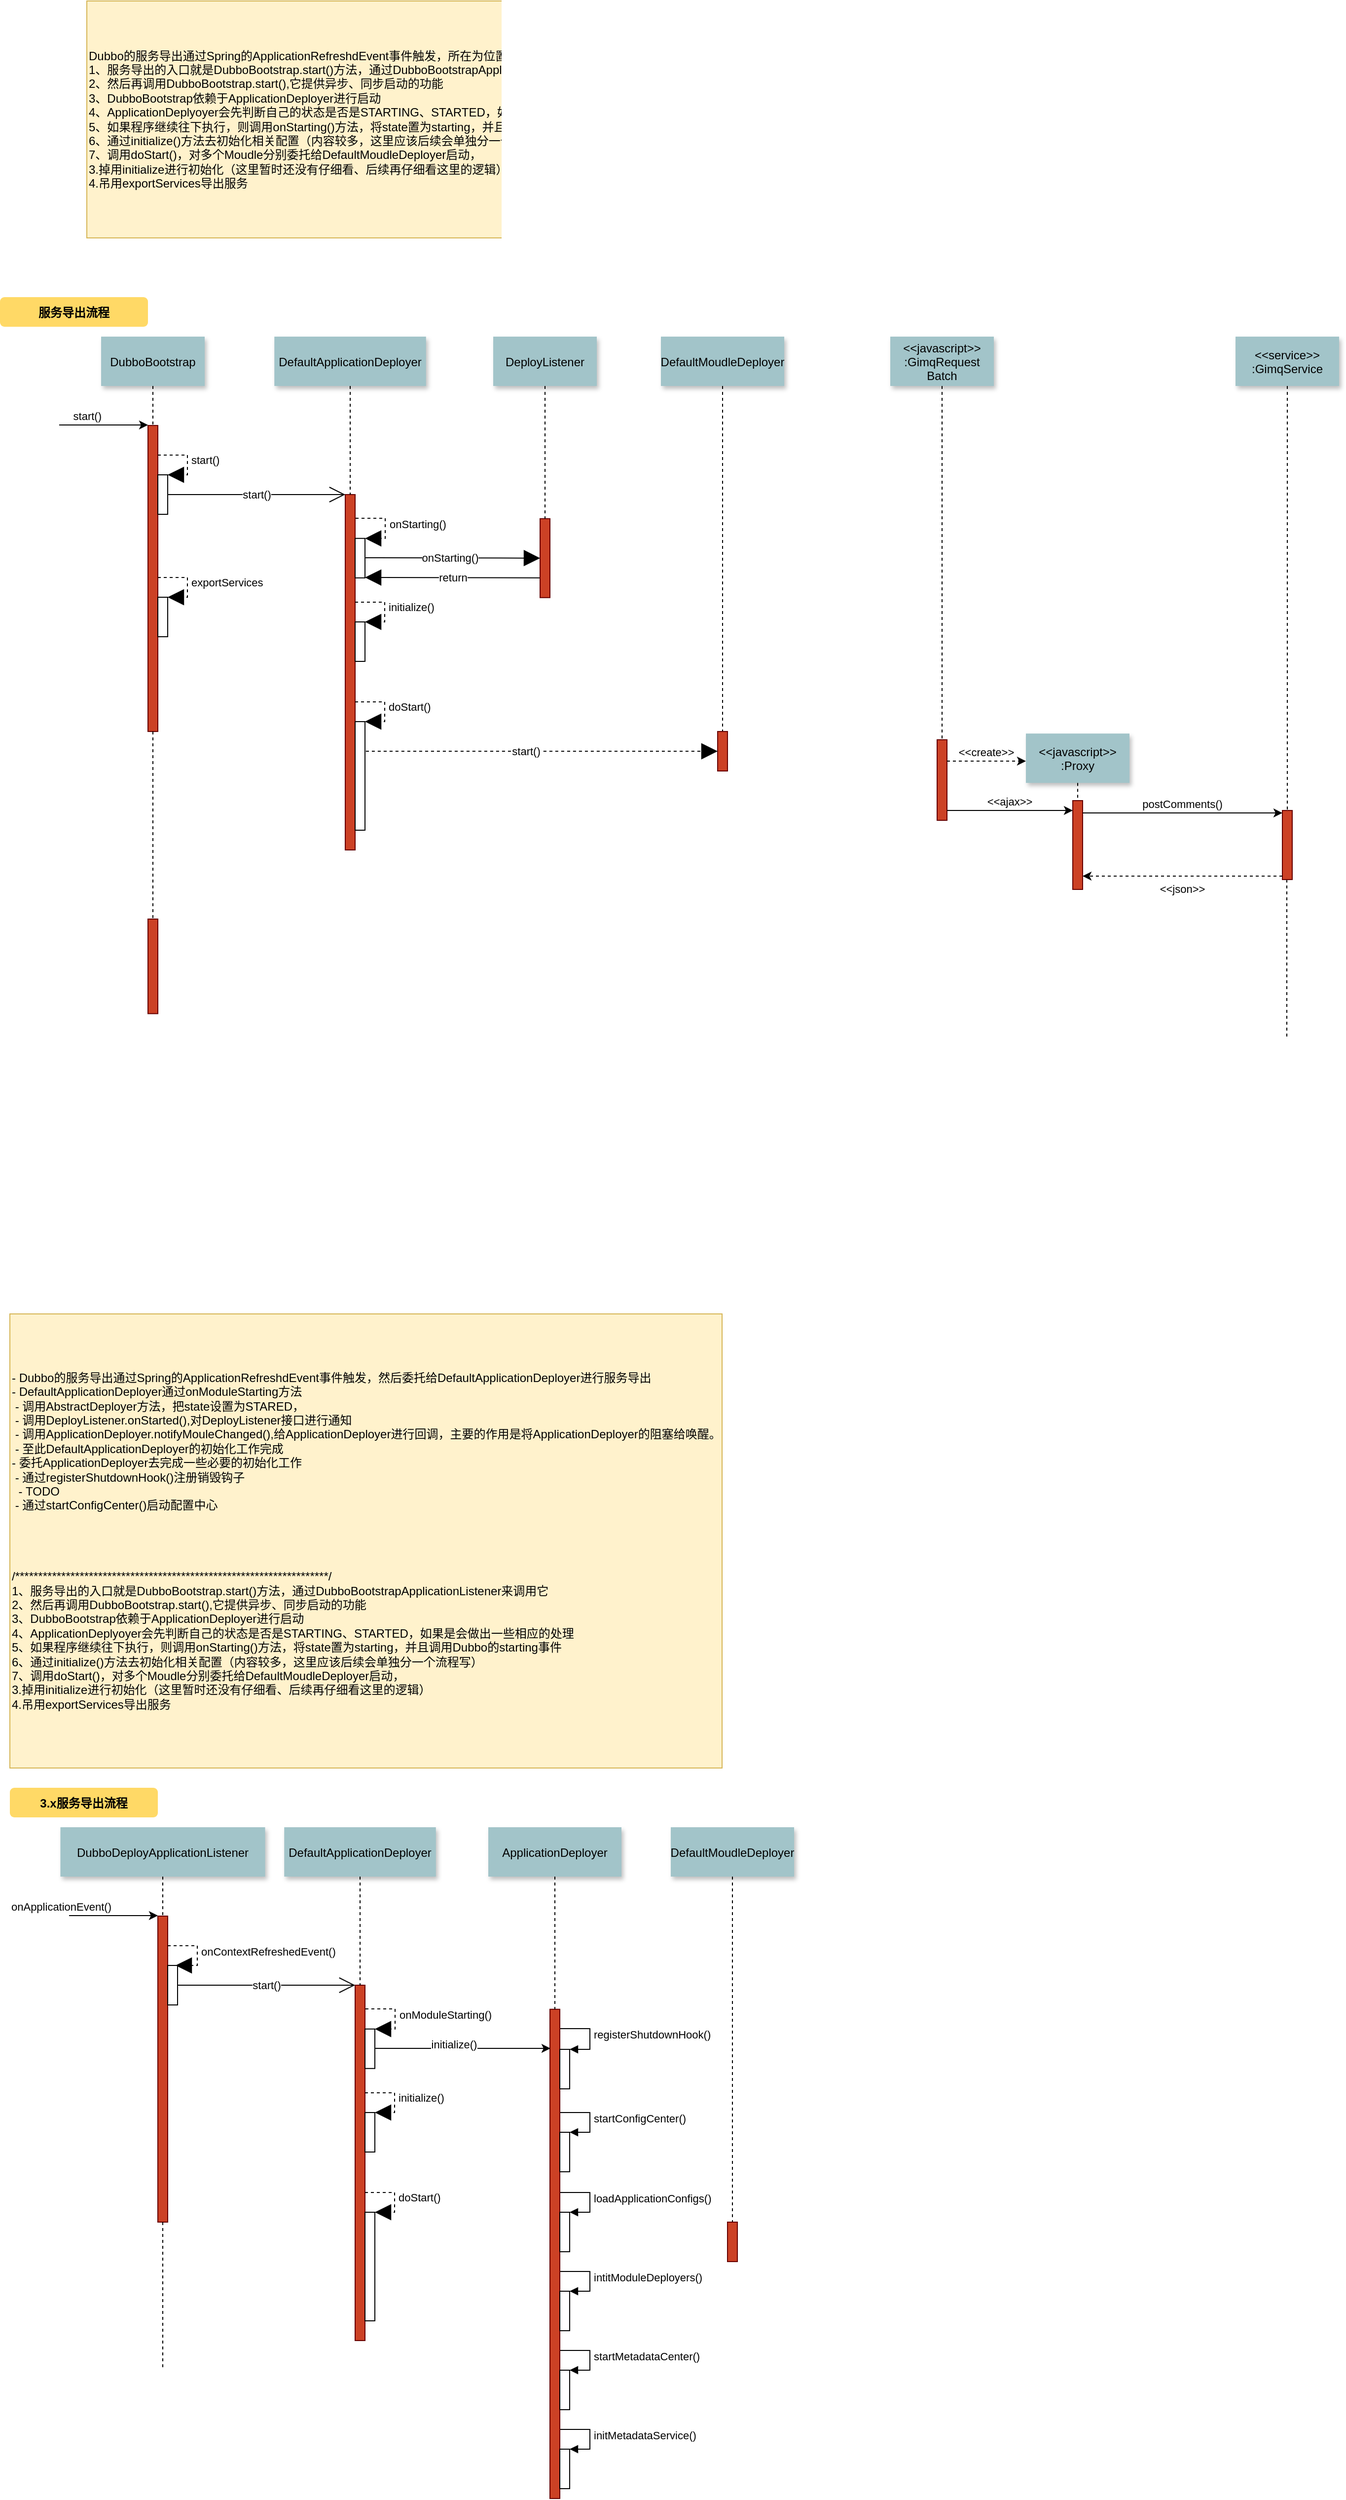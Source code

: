 <mxfile version="15.5.2" type="github">
  <diagram name="Page-1" id="9361dd3d-8414-5efd-6122-117bd74ce7a7">
    <mxGraphModel dx="1391" dy="1155" grid="1" gridSize="10" guides="1" tooltips="1" connect="1" arrows="1" fold="1" page="0" pageScale="1.5" pageWidth="826" pageHeight="1169" background="none" math="0" shadow="0">
      <root>
        <mxCell id="0" />
        <mxCell id="1" parent="0" />
        <mxCell id="81" value="" style="edgeStyle=elbowEdgeStyle;elbow=horizontal;endArrow=none;dashed=1" parent="1" edge="1">
          <mxGeometry x="1460" y="437.894" width="100" height="100" as="geometry">
            <mxPoint x="1354.5" y="610" as="sourcePoint" />
            <mxPoint x="1354.5" y="770" as="targetPoint" />
          </mxGeometry>
        </mxCell>
        <mxCell id="2" value="" style="fillColor=#CC4125;strokeColor=#660000" parent="1" vertex="1">
          <mxGeometry x="200" y="150" width="10" height="310" as="geometry" />
        </mxCell>
        <mxCell id="3" value="start()" style="edgeStyle=none;verticalLabelPosition=top;verticalAlign=bottom;labelPosition=left;align=right" parent="1" edge="1">
          <mxGeometry x="110" y="49.5" width="100" height="100" as="geometry">
            <mxPoint x="110" y="149.5" as="sourcePoint" />
            <mxPoint x="200" y="149.5" as="targetPoint" />
          </mxGeometry>
        </mxCell>
        <mxCell id="4" value="DubboBootstrap" style="shadow=1;fillColor=#A2C4C9;strokeColor=none" parent="1" vertex="1">
          <mxGeometry x="152.5" y="60" width="105" height="50" as="geometry" />
        </mxCell>
        <mxCell id="6" value="" style="fillColor=#CC4125;strokeColor=#660000" parent="1" vertex="1">
          <mxGeometry x="400" y="220" width="10" height="360" as="geometry" />
        </mxCell>
        <mxCell id="7" value="DefaultApplicationDeployer" style="shadow=1;fillColor=#A2C4C9;strokeColor=none" parent="1" vertex="1">
          <mxGeometry x="328.13" y="60" width="153.75" height="50" as="geometry" />
        </mxCell>
        <mxCell id="8" value="" style="edgeStyle=none;endArrow=none;dashed=1" parent="1" source="7" target="6" edge="1">
          <mxGeometry x="272.335" y="165" width="100" height="100" as="geometry">
            <mxPoint x="347.259" y="110" as="sourcePoint" />
            <mxPoint x="347.576" y="165" as="targetPoint" />
          </mxGeometry>
        </mxCell>
        <mxCell id="urJkHg7MX-Qc6OtWBqoH-96" value="return" style="edgeStyle=none;curved=1;rounded=0;orthogonalLoop=1;jettySize=auto;html=1;exitX=0;exitY=0.75;exitDx=0;exitDy=0;entryX=1;entryY=0.99;entryDx=0;entryDy=0;entryPerimeter=0;endArrow=block;startSize=14;endSize=14;sourcePerimeterSpacing=8;targetPerimeterSpacing=8;endFill=1;" parent="1" source="21" target="urJkHg7MX-Qc6OtWBqoH-90" edge="1">
          <mxGeometry relative="1" as="geometry" />
        </mxCell>
        <mxCell id="21" value="" style="fillColor=#CC4125;strokeColor=#660000" parent="1" vertex="1">
          <mxGeometry x="597.5" y="244.394" width="10" height="80" as="geometry" />
        </mxCell>
        <mxCell id="22" value="DeployListener" style="shadow=1;fillColor=#A2C4C9;strokeColor=none" parent="1" vertex="1">
          <mxGeometry x="550" y="60" width="105" height="50" as="geometry" />
        </mxCell>
        <mxCell id="23" value="" style="edgeStyle=none;endArrow=none;dashed=1" parent="1" source="22" target="21" edge="1">
          <mxGeometry x="566.988" y="175.0" width="100" height="100" as="geometry">
            <mxPoint x="627.153" y="110" as="sourcePoint" />
            <mxPoint x="627.153" y="260" as="targetPoint" />
          </mxGeometry>
        </mxCell>
        <mxCell id="24" value="DefaultMoudleDeployer" style="shadow=1;fillColor=#A2C4C9;strokeColor=none" parent="1" vertex="1">
          <mxGeometry x="720" y="60" width="125" height="50" as="geometry" />
        </mxCell>
        <mxCell id="25" value="" style="edgeStyle=none;endArrow=none;dashed=1" parent="1" source="24" target="26" edge="1">
          <mxGeometry x="727.335" y="165" width="100" height="100" as="geometry">
            <mxPoint x="802.259" y="110" as="sourcePoint" />
            <mxPoint x="802.576" y="165" as="targetPoint" />
          </mxGeometry>
        </mxCell>
        <mxCell id="26" value="" style="fillColor=#CC4125;strokeColor=#660000" parent="1" vertex="1">
          <mxGeometry x="777.5" y="460.004" width="10" height="40" as="geometry" />
        </mxCell>
        <mxCell id="30" value="&lt;&lt;javascript&gt;&gt;&#xa;:GimqRequest&#xa;Batch" style="shadow=1;fillColor=#A2C4C9;strokeColor=none" parent="1" vertex="1">
          <mxGeometry x="952.5" y="60" width="105" height="50" as="geometry" />
        </mxCell>
        <mxCell id="33" value="" style="edgeStyle=elbowEdgeStyle;elbow=horizontal;endArrow=none;dashed=1" parent="1" source="4" target="2" edge="1">
          <mxGeometry x="230.0" y="310" width="100" height="100" as="geometry">
            <mxPoint x="230.0" y="410" as="sourcePoint" />
            <mxPoint x="330" y="310" as="targetPoint" />
          </mxGeometry>
        </mxCell>
        <mxCell id="44" value="" style="edgeStyle=none;dashed=1;endArrow=none;entryX=0.5;entryY=0;entryDx=0;entryDy=0;" parent="1" source="2" target="Vn47oO25GAq3vMgFAKfI-95" edge="1">
          <mxGeometry x="50" y="300" width="100" height="100" as="geometry">
            <mxPoint x="50" y="400" as="sourcePoint" />
            <mxPoint x="205" y="360" as="targetPoint" />
          </mxGeometry>
        </mxCell>
        <mxCell id="49" value="" style="fillColor=#CC4125;strokeColor=#660000" parent="1" vertex="1">
          <mxGeometry x="1000" y="468.333" width="10" height="81.667" as="geometry" />
        </mxCell>
        <mxCell id="50" value="" style="edgeStyle=none;endArrow=none;dashed=1" parent="1" source="30" target="49" edge="1">
          <mxGeometry x="956.571" y="205" width="100" height="100" as="geometry">
            <mxPoint x="1031.736" y="150" as="sourcePoint" />
            <mxPoint x="1031.736" y="329.394" as="targetPoint" />
          </mxGeometry>
        </mxCell>
        <mxCell id="55" value="&lt;&lt;javascript&gt;&gt;&#xa;:Proxy" style="shadow=1;fillColor=#A2C4C9;strokeColor=none" parent="1" vertex="1">
          <mxGeometry x="1090" y="462.083" width="105" height="50" as="geometry" />
        </mxCell>
        <mxCell id="56" value="" style="edgeStyle=none;endArrow=none;dashed=1" parent="1" source="55" target="57" edge="1">
          <mxGeometry x="1204.071" y="380.087" width="100" height="100" as="geometry">
            <mxPoint x="1279.236" y="325.087" as="sourcePoint" />
            <mxPoint x="1350" y="445.087" as="targetPoint" />
          </mxGeometry>
        </mxCell>
        <mxCell id="57" value="" style="fillColor=#CC4125;strokeColor=#660000" parent="1" vertex="1">
          <mxGeometry x="1137.5" y="530" width="10" height="90" as="geometry" />
        </mxCell>
        <mxCell id="58" value="" style="fillColor=#CC4125;strokeColor=#660000" parent="1" vertex="1">
          <mxGeometry x="1350" y="540" width="10" height="70" as="geometry" />
        </mxCell>
        <mxCell id="60" value="&lt;&lt;create&gt;&gt;" style="edgeStyle=elbowEdgeStyle;elbow=vertical;verticalLabelPosition=top;verticalAlign=bottom;dashed=1" parent="1" source="49" target="55" edge="1">
          <mxGeometry x="901.25" y="322.5" width="100" height="100" as="geometry">
            <mxPoint x="1031.25" y="351.894" as="sourcePoint" />
            <mxPoint x="1148.75" y="351.894" as="targetPoint" />
            <Array as="points" />
          </mxGeometry>
        </mxCell>
        <mxCell id="61" value="&lt;&lt;ajax&gt;&gt;" style="edgeStyle=elbowEdgeStyle;elbow=vertical;verticalLabelPosition=top;verticalAlign=bottom" parent="1" source="49" target="57" edge="1">
          <mxGeometry x="1065" y="359.5" width="100" height="100" as="geometry">
            <mxPoint x="1044.784" y="359.5" as="sourcePoint" />
            <mxPoint x="1195" y="359.5" as="targetPoint" />
            <Array as="points" />
          </mxGeometry>
        </mxCell>
        <mxCell id="62" value="postComments()" style="edgeStyle=elbowEdgeStyle;elbow=vertical;verticalLabelPosition=top;verticalAlign=bottom" parent="1" edge="1">
          <mxGeometry x="1225" y="309.5" width="100" height="100" as="geometry">
            <mxPoint x="1147.5" y="542.5" as="sourcePoint" />
            <mxPoint x="1350" y="542.5" as="targetPoint" />
            <Array as="points" />
          </mxGeometry>
        </mxCell>
        <mxCell id="63" value="&lt;&lt;json&gt;&gt;" style="edgeStyle=elbowEdgeStyle;elbow=vertical;dashed=1;verticalLabelPosition=bottom;verticalAlign=top" parent="1" edge="1">
          <mxGeometry x="1075" y="396" width="100" height="100" as="geometry">
            <mxPoint x="1350" y="606.5" as="sourcePoint" />
            <mxPoint x="1147.5" y="606.5" as="targetPoint" />
            <Array as="points" />
          </mxGeometry>
        </mxCell>
        <mxCell id="64" value="&lt;&lt;service&gt;&gt;&#xa;:GimqService" style="shadow=1;fillColor=#A2C4C9;strokeColor=none" parent="1" vertex="1">
          <mxGeometry x="1302.5" y="60" width="105" height="50" as="geometry" />
        </mxCell>
        <mxCell id="65" value="" style="edgeStyle=none;endArrow=none;dashed=1" parent="1" source="64" target="58" edge="1">
          <mxGeometry x="1174.071" y="210" width="100" height="100" as="geometry">
            <mxPoint x="1222.5" y="115" as="sourcePoint" />
            <mxPoint x="1222.5" y="445" as="targetPoint" />
          </mxGeometry>
        </mxCell>
        <mxCell id="71" value="服务导出流程" style="rounded=1;fontStyle=1;fillColor=#FFD966;strokeColor=none" parent="1" vertex="1">
          <mxGeometry x="50" y="20" width="150" height="30" as="geometry" />
        </mxCell>
        <mxCell id="urJkHg7MX-Qc6OtWBqoH-87" value="start()" style="edgeStyle=none;curved=1;rounded=0;orthogonalLoop=1;jettySize=auto;html=1;endArrow=open;startSize=14;endSize=14;sourcePerimeterSpacing=8;targetPerimeterSpacing=8;entryX=0;entryY=0;entryDx=0;entryDy=0;" parent="1" target="6" edge="1">
          <mxGeometry relative="1" as="geometry">
            <mxPoint x="220" y="220" as="sourcePoint" />
            <mxPoint x="450" y="220" as="targetPoint" />
          </mxGeometry>
        </mxCell>
        <mxCell id="Vn47oO25GAq3vMgFAKfI-89" value="" style="html=1;points=[];perimeter=orthogonalPerimeter;hachureGap=4;pointerEvents=0;" parent="1" vertex="1">
          <mxGeometry x="210" y="200" width="10" height="40" as="geometry" />
        </mxCell>
        <mxCell id="Vn47oO25GAq3vMgFAKfI-90" value="start()" style="edgeStyle=orthogonalEdgeStyle;html=1;align=left;spacingLeft=2;endArrow=block;rounded=0;entryX=1;entryY=0;startSize=14;endSize=14;sourcePerimeterSpacing=8;targetPerimeterSpacing=8;dashed=1;" parent="1" target="Vn47oO25GAq3vMgFAKfI-89" edge="1">
          <mxGeometry relative="1" as="geometry">
            <mxPoint x="210" y="180" as="sourcePoint" />
            <Array as="points">
              <mxPoint x="240" y="180" />
            </Array>
          </mxGeometry>
        </mxCell>
        <mxCell id="Vn47oO25GAq3vMgFAKfI-91" value="Dubbo的服务导出通过Spring的ApplicationRefreshdEvent事件触发，所在为位置DubboDeployApplicationListener&lt;br&gt;1、服务导出的入口就是DubboBootstrap.start()方法，通过DubboBootstrapApplicationListener来调用它&lt;br&gt;2、然后再调用DubboBootstrap.start(),它提供异步、同步启动的功能&lt;br&gt;3、DubboBootstrap依赖于ApplicationDeployer进行启动&lt;br&gt;4、ApplicationDeplyoyer会先判断自己的状态是否是STARTING、STARTED，如果是会做出一些相应的处理&lt;br&gt;5、如果程序继续往下执行，则调用onStarting()方法，将state置为starting，并且调用Dubbo的starting事件&lt;br&gt;6、通过initialize()方法去初始化相关配置（内容较多，这里应该后续会单独分一个流程写）&lt;br&gt;7、调用doStart()，对多个Moudle分别委托给DefaultMoudleDeployer启动，&lt;br&gt;3.掉用initialize进行初始化（这里暂时还没有仔细看、后续再仔细看这里的逻辑）&lt;br&gt;4.吊用exportServices导出服务" style="rounded=0;whiteSpace=wrap;html=1;hachureGap=4;pointerEvents=0;fillColor=#fff2cc;strokeColor=#d6b656;align=left;" parent="1" vertex="1">
          <mxGeometry x="138" y="-280" width="692" height="240" as="geometry" />
        </mxCell>
        <mxCell id="Vn47oO25GAq3vMgFAKfI-95" value="" style="fillColor=#CC4125;strokeColor=#660000" parent="1" vertex="1">
          <mxGeometry x="200" y="649.997" width="10" height="95.833" as="geometry" />
        </mxCell>
        <mxCell id="Vn47oO25GAq3vMgFAKfI-97" value="" style="html=1;points=[];perimeter=orthogonalPerimeter;hachureGap=4;pointerEvents=0;" parent="1" vertex="1">
          <mxGeometry x="210" y="324" width="10" height="40" as="geometry" />
        </mxCell>
        <mxCell id="Vn47oO25GAq3vMgFAKfI-98" value="exportServices" style="edgeStyle=orthogonalEdgeStyle;html=1;align=left;spacingLeft=2;endArrow=block;rounded=0;entryX=1;entryY=0;startSize=14;endSize=14;sourcePerimeterSpacing=8;targetPerimeterSpacing=8;dashed=1;" parent="1" target="Vn47oO25GAq3vMgFAKfI-97" edge="1">
          <mxGeometry relative="1" as="geometry">
            <mxPoint x="210" y="304" as="sourcePoint" />
            <Array as="points">
              <mxPoint x="240" y="304" />
            </Array>
          </mxGeometry>
        </mxCell>
        <mxCell id="urJkHg7MX-Qc6OtWBqoH-92" value="onStarting()" style="edgeStyle=none;curved=1;rounded=0;orthogonalLoop=1;jettySize=auto;html=1;entryX=0;entryY=0.5;entryDx=0;entryDy=0;endArrow=block;startSize=14;endSize=14;sourcePerimeterSpacing=8;targetPerimeterSpacing=8;endFill=1;" parent="1" target="21" edge="1">
          <mxGeometry relative="1" as="geometry">
            <mxPoint x="415.5" y="284" as="sourcePoint" />
          </mxGeometry>
        </mxCell>
        <mxCell id="urJkHg7MX-Qc6OtWBqoH-90" value="" style="html=1;points=[];perimeter=orthogonalPerimeter;hachureGap=4;pointerEvents=0;" parent="1" vertex="1">
          <mxGeometry x="410" y="264.39" width="10" height="40" as="geometry" />
        </mxCell>
        <mxCell id="urJkHg7MX-Qc6OtWBqoH-91" value="onStarting()" style="edgeStyle=orthogonalEdgeStyle;html=1;align=left;spacingLeft=2;endArrow=block;rounded=0;entryX=1;entryY=0;startSize=14;endSize=14;sourcePerimeterSpacing=8;targetPerimeterSpacing=8;dashed=1;" parent="1" target="urJkHg7MX-Qc6OtWBqoH-90" edge="1">
          <mxGeometry relative="1" as="geometry">
            <mxPoint x="410.5" y="244" as="sourcePoint" />
            <Array as="points">
              <mxPoint x="440.5" y="244" />
            </Array>
          </mxGeometry>
        </mxCell>
        <mxCell id="urJkHg7MX-Qc6OtWBqoH-94" value="" style="html=1;points=[];perimeter=orthogonalPerimeter;hachureGap=4;pointerEvents=0;" parent="1" vertex="1">
          <mxGeometry x="410" y="349" width="10" height="40" as="geometry" />
        </mxCell>
        <mxCell id="urJkHg7MX-Qc6OtWBqoH-95" value="initialize()" style="edgeStyle=orthogonalEdgeStyle;html=1;align=left;spacingLeft=2;endArrow=block;rounded=0;entryX=1;entryY=0;startSize=14;endSize=14;sourcePerimeterSpacing=8;targetPerimeterSpacing=8;dashed=1;" parent="1" target="urJkHg7MX-Qc6OtWBqoH-94" edge="1">
          <mxGeometry relative="1" as="geometry">
            <mxPoint x="410" y="329" as="sourcePoint" />
            <Array as="points">
              <mxPoint x="440" y="329" />
            </Array>
          </mxGeometry>
        </mxCell>
        <mxCell id="urJkHg7MX-Qc6OtWBqoH-102" style="edgeStyle=none;curved=1;rounded=0;orthogonalLoop=1;jettySize=auto;html=1;entryX=0;entryY=0.5;entryDx=0;entryDy=0;dashed=1;endArrow=block;endFill=1;startSize=14;endSize=14;sourcePerimeterSpacing=8;targetPerimeterSpacing=8;" parent="1" target="26" edge="1">
          <mxGeometry relative="1" as="geometry">
            <mxPoint x="415" y="480" as="sourcePoint" />
          </mxGeometry>
        </mxCell>
        <mxCell id="urJkHg7MX-Qc6OtWBqoH-103" value="start()" style="edgeLabel;html=1;align=center;verticalAlign=middle;resizable=0;points=[];" parent="urJkHg7MX-Qc6OtWBqoH-102" vertex="1" connectable="0">
          <mxGeometry x="-0.077" relative="1" as="geometry">
            <mxPoint as="offset" />
          </mxGeometry>
        </mxCell>
        <mxCell id="urJkHg7MX-Qc6OtWBqoH-97" value="" style="html=1;points=[];perimeter=orthogonalPerimeter;hachureGap=4;pointerEvents=0;" parent="1" vertex="1">
          <mxGeometry x="410" y="450" width="10" height="110" as="geometry" />
        </mxCell>
        <mxCell id="urJkHg7MX-Qc6OtWBqoH-98" value="doStart()" style="edgeStyle=orthogonalEdgeStyle;html=1;align=left;spacingLeft=2;endArrow=block;rounded=0;entryX=1;entryY=0;startSize=14;endSize=14;sourcePerimeterSpacing=8;targetPerimeterSpacing=8;dashed=1;" parent="1" target="urJkHg7MX-Qc6OtWBqoH-97" edge="1">
          <mxGeometry relative="1" as="geometry">
            <mxPoint x="410" y="430" as="sourcePoint" />
            <Array as="points">
              <mxPoint x="440" y="430" />
            </Array>
          </mxGeometry>
        </mxCell>
        <mxCell id="U0aHD7lnr00fWiGSPSKv-82" value="" style="fillColor=#CC4125;strokeColor=#660000" vertex="1" parent="1">
          <mxGeometry x="210" y="1660" width="10" height="310" as="geometry" />
        </mxCell>
        <mxCell id="U0aHD7lnr00fWiGSPSKv-83" value="onApplicationEvent()" style="edgeStyle=none;verticalLabelPosition=top;verticalAlign=bottom;labelPosition=left;align=right" edge="1" parent="1">
          <mxGeometry x="120" y="1559.5" width="100" height="100" as="geometry">
            <mxPoint x="120" y="1659.5" as="sourcePoint" />
            <mxPoint x="210" y="1659.5" as="targetPoint" />
          </mxGeometry>
        </mxCell>
        <mxCell id="U0aHD7lnr00fWiGSPSKv-84" value="DubboDeployApplicationListener" style="shadow=1;fillColor=#A2C4C9;strokeColor=none" vertex="1" parent="1">
          <mxGeometry x="111.25" y="1570" width="207.5" height="50" as="geometry" />
        </mxCell>
        <mxCell id="U0aHD7lnr00fWiGSPSKv-85" value="" style="fillColor=#CC4125;strokeColor=#660000" vertex="1" parent="1">
          <mxGeometry x="410" y="1730" width="10" height="360" as="geometry" />
        </mxCell>
        <mxCell id="U0aHD7lnr00fWiGSPSKv-86" value="DefaultApplicationDeployer" style="shadow=1;fillColor=#A2C4C9;strokeColor=none" vertex="1" parent="1">
          <mxGeometry x="338.13" y="1570" width="153.75" height="50" as="geometry" />
        </mxCell>
        <mxCell id="U0aHD7lnr00fWiGSPSKv-87" value="" style="edgeStyle=none;endArrow=none;dashed=1" edge="1" parent="1" source="U0aHD7lnr00fWiGSPSKv-86" target="U0aHD7lnr00fWiGSPSKv-85">
          <mxGeometry x="282.335" y="1675" width="100" height="100" as="geometry">
            <mxPoint x="357.259" y="1620" as="sourcePoint" />
            <mxPoint x="357.576" y="1675" as="targetPoint" />
          </mxGeometry>
        </mxCell>
        <mxCell id="U0aHD7lnr00fWiGSPSKv-89" value="" style="fillColor=#CC4125;strokeColor=#660000" vertex="1" parent="1">
          <mxGeometry x="607.5" y="1754.39" width="10" height="495.61" as="geometry" />
        </mxCell>
        <mxCell id="U0aHD7lnr00fWiGSPSKv-90" value="ApplicationDeployer" style="shadow=1;fillColor=#A2C4C9;strokeColor=none" vertex="1" parent="1">
          <mxGeometry x="545" y="1570" width="135" height="50" as="geometry" />
        </mxCell>
        <mxCell id="U0aHD7lnr00fWiGSPSKv-91" value="" style="edgeStyle=none;endArrow=none;dashed=1" edge="1" parent="1" source="U0aHD7lnr00fWiGSPSKv-90" target="U0aHD7lnr00fWiGSPSKv-89">
          <mxGeometry x="576.988" y="1685" width="100" height="100" as="geometry">
            <mxPoint x="637.153" y="1620" as="sourcePoint" />
            <mxPoint x="637.153" y="1770" as="targetPoint" />
          </mxGeometry>
        </mxCell>
        <mxCell id="U0aHD7lnr00fWiGSPSKv-92" value="DefaultMoudleDeployer" style="shadow=1;fillColor=#A2C4C9;strokeColor=none" vertex="1" parent="1">
          <mxGeometry x="730" y="1570" width="125" height="50" as="geometry" />
        </mxCell>
        <mxCell id="U0aHD7lnr00fWiGSPSKv-93" value="" style="edgeStyle=none;endArrow=none;dashed=1" edge="1" parent="1" source="U0aHD7lnr00fWiGSPSKv-92" target="U0aHD7lnr00fWiGSPSKv-94">
          <mxGeometry x="737.335" y="1675" width="100" height="100" as="geometry">
            <mxPoint x="812.259" y="1620" as="sourcePoint" />
            <mxPoint x="812.576" y="1675" as="targetPoint" />
          </mxGeometry>
        </mxCell>
        <mxCell id="U0aHD7lnr00fWiGSPSKv-94" value="" style="fillColor=#CC4125;strokeColor=#660000" vertex="1" parent="1">
          <mxGeometry x="787.5" y="1970.004" width="10" height="40" as="geometry" />
        </mxCell>
        <mxCell id="U0aHD7lnr00fWiGSPSKv-95" value="" style="edgeStyle=elbowEdgeStyle;elbow=horizontal;endArrow=none;dashed=1" edge="1" parent="1" source="U0aHD7lnr00fWiGSPSKv-84" target="U0aHD7lnr00fWiGSPSKv-82">
          <mxGeometry x="240.0" y="1820" width="100" height="100" as="geometry">
            <mxPoint x="240.0" y="1920" as="sourcePoint" />
            <mxPoint x="340" y="1820" as="targetPoint" />
          </mxGeometry>
        </mxCell>
        <mxCell id="U0aHD7lnr00fWiGSPSKv-96" value="" style="edgeStyle=none;dashed=1;endArrow=none;entryX=0.5;entryY=0;entryDx=0;entryDy=0;" edge="1" parent="1" source="U0aHD7lnr00fWiGSPSKv-82">
          <mxGeometry x="60" y="1810" width="100" height="100" as="geometry">
            <mxPoint x="60" y="1910" as="sourcePoint" />
            <mxPoint x="215" y="2119.997" as="targetPoint" />
          </mxGeometry>
        </mxCell>
        <mxCell id="U0aHD7lnr00fWiGSPSKv-97" value="3.x服务导出流程" style="rounded=1;fontStyle=1;fillColor=#FFD966;strokeColor=none" vertex="1" parent="1">
          <mxGeometry x="60" y="1530" width="150" height="30" as="geometry" />
        </mxCell>
        <mxCell id="U0aHD7lnr00fWiGSPSKv-98" value="start()" style="edgeStyle=none;curved=1;rounded=0;orthogonalLoop=1;jettySize=auto;html=1;endArrow=open;startSize=14;endSize=14;sourcePerimeterSpacing=8;targetPerimeterSpacing=8;entryX=0;entryY=0;entryDx=0;entryDy=0;" edge="1" parent="1" target="U0aHD7lnr00fWiGSPSKv-85">
          <mxGeometry relative="1" as="geometry">
            <mxPoint x="230" y="1730" as="sourcePoint" />
            <mxPoint x="460" y="1730" as="targetPoint" />
          </mxGeometry>
        </mxCell>
        <mxCell id="U0aHD7lnr00fWiGSPSKv-99" value="" style="html=1;points=[];perimeter=orthogonalPerimeter;hachureGap=4;pointerEvents=0;" vertex="1" parent="1">
          <mxGeometry x="220" y="1710" width="10" height="40" as="geometry" />
        </mxCell>
        <mxCell id="U0aHD7lnr00fWiGSPSKv-100" value="onContextRefreshedEvent()" style="edgeStyle=orthogonalEdgeStyle;html=1;align=left;spacingLeft=2;endArrow=block;rounded=0;startSize=14;endSize=14;sourcePerimeterSpacing=8;targetPerimeterSpacing=8;dashed=1;" edge="1" parent="1" target="U0aHD7lnr00fWiGSPSKv-82">
          <mxGeometry relative="1" as="geometry">
            <mxPoint x="220" y="1690" as="sourcePoint" />
            <Array as="points">
              <mxPoint x="250" y="1690" />
              <mxPoint x="250" y="1710" />
            </Array>
          </mxGeometry>
        </mxCell>
        <mxCell id="U0aHD7lnr00fWiGSPSKv-115" style="edgeStyle=orthogonalEdgeStyle;rounded=0;orthogonalLoop=1;jettySize=auto;html=1;" edge="1" parent="1" source="U0aHD7lnr00fWiGSPSKv-105">
          <mxGeometry relative="1" as="geometry">
            <mxPoint x="608" y="1794" as="targetPoint" />
            <Array as="points">
              <mxPoint x="608" y="1794" />
            </Array>
          </mxGeometry>
        </mxCell>
        <mxCell id="U0aHD7lnr00fWiGSPSKv-116" value="initialize()" style="edgeLabel;html=1;align=center;verticalAlign=middle;resizable=0;points=[];" vertex="1" connectable="0" parent="U0aHD7lnr00fWiGSPSKv-115">
          <mxGeometry x="-0.144" y="4" relative="1" as="geometry">
            <mxPoint x="4" as="offset" />
          </mxGeometry>
        </mxCell>
        <mxCell id="U0aHD7lnr00fWiGSPSKv-105" value="" style="html=1;points=[];perimeter=orthogonalPerimeter;hachureGap=4;pointerEvents=0;" vertex="1" parent="1">
          <mxGeometry x="420" y="1774.39" width="10" height="40" as="geometry" />
        </mxCell>
        <mxCell id="U0aHD7lnr00fWiGSPSKv-106" value="onModuleStarting()" style="edgeStyle=orthogonalEdgeStyle;html=1;align=left;spacingLeft=2;endArrow=block;rounded=0;entryX=1;entryY=0;startSize=14;endSize=14;sourcePerimeterSpacing=8;targetPerimeterSpacing=8;dashed=1;" edge="1" parent="1" target="U0aHD7lnr00fWiGSPSKv-105">
          <mxGeometry relative="1" as="geometry">
            <mxPoint x="420.5" y="1754" as="sourcePoint" />
            <Array as="points">
              <mxPoint x="450.5" y="1754" />
            </Array>
          </mxGeometry>
        </mxCell>
        <mxCell id="U0aHD7lnr00fWiGSPSKv-107" value="" style="html=1;points=[];perimeter=orthogonalPerimeter;hachureGap=4;pointerEvents=0;" vertex="1" parent="1">
          <mxGeometry x="420" y="1859" width="10" height="40" as="geometry" />
        </mxCell>
        <mxCell id="U0aHD7lnr00fWiGSPSKv-108" value="initialize()" style="edgeStyle=orthogonalEdgeStyle;html=1;align=left;spacingLeft=2;endArrow=block;rounded=0;entryX=1;entryY=0;startSize=14;endSize=14;sourcePerimeterSpacing=8;targetPerimeterSpacing=8;dashed=1;" edge="1" parent="1" target="U0aHD7lnr00fWiGSPSKv-107">
          <mxGeometry relative="1" as="geometry">
            <mxPoint x="420" y="1839" as="sourcePoint" />
            <Array as="points">
              <mxPoint x="450" y="1839" />
            </Array>
          </mxGeometry>
        </mxCell>
        <mxCell id="U0aHD7lnr00fWiGSPSKv-111" value="" style="html=1;points=[];perimeter=orthogonalPerimeter;hachureGap=4;pointerEvents=0;" vertex="1" parent="1">
          <mxGeometry x="420" y="1960" width="10" height="110" as="geometry" />
        </mxCell>
        <mxCell id="U0aHD7lnr00fWiGSPSKv-112" value="doStart()" style="edgeStyle=orthogonalEdgeStyle;html=1;align=left;spacingLeft=2;endArrow=block;rounded=0;entryX=1;entryY=0;startSize=14;endSize=14;sourcePerimeterSpacing=8;targetPerimeterSpacing=8;dashed=1;" edge="1" parent="1" target="U0aHD7lnr00fWiGSPSKv-111">
          <mxGeometry relative="1" as="geometry">
            <mxPoint x="420" y="1940" as="sourcePoint" />
            <Array as="points">
              <mxPoint x="450" y="1940" />
            </Array>
          </mxGeometry>
        </mxCell>
        <mxCell id="U0aHD7lnr00fWiGSPSKv-114" value="- Dubbo的服务导出通过Spring的ApplicationRefreshdEvent事件触发，然后委托给DefaultApplicationDeployer进行服务导出&lt;br&gt;- DefaultApplicationDeployer通过onModuleStarting方法&lt;br&gt;&lt;span style=&quot;white-space: pre&quot;&gt;	&lt;/span&gt;- 调用AbstractDeployer方法，把state设置为STARED，&lt;br&gt;&lt;span style=&quot;white-space: pre&quot;&gt;	&lt;/span&gt;- 调用DeployListener.onStarted(),对DeployListener接口进行通知&lt;br&gt;&lt;span style=&quot;white-space: pre&quot;&gt;	&lt;/span&gt;- 调用ApplicationDeployer.notifyMouleChanged(),给ApplicationDeployer进行回调，主要的作用是将ApplicationDeployer的阻塞给唤醒。&lt;br&gt;&lt;span style=&quot;white-space: pre&quot;&gt;	&lt;/span&gt;- 至此DefaultApplicationDeployer的初始化工作完成&lt;br&gt;- 委托ApplicationDeployer去完成一些必要的初始化工作&lt;br&gt;&lt;span style=&quot;white-space: pre&quot;&gt;&lt;span style=&quot;white-space: pre&quot;&gt;	&lt;/span&gt;- 通过registerShutdownHook()注册销毁钩子&lt;br&gt;&lt;span style=&quot;white-space: pre&quot;&gt;	&lt;/span&gt;&lt;span style=&quot;white-space: pre&quot;&gt;	&lt;/span&gt;- TODO&lt;br&gt;&lt;span style=&quot;white-space: pre&quot;&gt;	&lt;/span&gt;- 通过startConfigCenter()启动配置中心 &lt;br/&gt;&lt;br/&gt;&lt;br/&gt;&lt;br/&gt;&lt;br/&gt;/********************************************************************/	&lt;/span&gt;&lt;br&gt;1、服务导出的入口就是DubboBootstrap.start()方法，通过DubboBootstrapApplicationListener来调用它&lt;br&gt;2、然后再调用DubboBootstrap.start(),它提供异步、同步启动的功能&lt;br&gt;3、DubboBootstrap依赖于ApplicationDeployer进行启动&lt;br&gt;4、ApplicationDeplyoyer会先判断自己的状态是否是STARTING、STARTED，如果是会做出一些相应的处理&lt;br&gt;5、如果程序继续往下执行，则调用onStarting()方法，将state置为starting，并且调用Dubbo的starting事件&lt;br&gt;6、通过initialize()方法去初始化相关配置（内容较多，这里应该后续会单独分一个流程写）&lt;br&gt;7、调用doStart()，对多个Moudle分别委托给DefaultMoudleDeployer启动，&lt;br&gt;3.掉用initialize进行初始化（这里暂时还没有仔细看、后续再仔细看这里的逻辑）&lt;br&gt;4.吊用exportServices导出服务" style="rounded=0;whiteSpace=wrap;html=1;hachureGap=4;pointerEvents=0;fillColor=#fff2cc;strokeColor=#d6b656;align=left;" vertex="1" parent="1">
          <mxGeometry x="60" y="1050" width="722" height="460" as="geometry" />
        </mxCell>
        <mxCell id="U0aHD7lnr00fWiGSPSKv-117" value="" style="html=1;points=[];perimeter=orthogonalPerimeter;" vertex="1" parent="1">
          <mxGeometry x="617.5" y="1795" width="10" height="40" as="geometry" />
        </mxCell>
        <mxCell id="U0aHD7lnr00fWiGSPSKv-118" value="registerShutdownHook()" style="edgeStyle=orthogonalEdgeStyle;html=1;align=left;spacingLeft=2;endArrow=block;rounded=0;entryX=1;entryY=0;" edge="1" target="U0aHD7lnr00fWiGSPSKv-117" parent="1">
          <mxGeometry relative="1" as="geometry">
            <mxPoint x="618" y="1774" as="sourcePoint" />
            <Array as="points">
              <mxPoint x="648" y="1774" />
            </Array>
          </mxGeometry>
        </mxCell>
        <mxCell id="U0aHD7lnr00fWiGSPSKv-119" value="" style="html=1;points=[];perimeter=orthogonalPerimeter;" vertex="1" parent="1">
          <mxGeometry x="617.5" y="1879" width="10" height="40" as="geometry" />
        </mxCell>
        <mxCell id="U0aHD7lnr00fWiGSPSKv-120" value="startConfigCenter()" style="edgeStyle=orthogonalEdgeStyle;html=1;align=left;spacingLeft=2;endArrow=block;rounded=0;entryX=1;entryY=0;" edge="1" target="U0aHD7lnr00fWiGSPSKv-119" parent="1">
          <mxGeometry relative="1" as="geometry">
            <mxPoint x="618" y="1859" as="sourcePoint" />
            <Array as="points">
              <mxPoint x="648" y="1859" />
            </Array>
          </mxGeometry>
        </mxCell>
        <mxCell id="U0aHD7lnr00fWiGSPSKv-121" value="" style="html=1;points=[];perimeter=orthogonalPerimeter;" vertex="1" parent="1">
          <mxGeometry x="617.5" y="1960" width="10" height="40" as="geometry" />
        </mxCell>
        <mxCell id="U0aHD7lnr00fWiGSPSKv-122" value="loadApplicationConfigs()" style="edgeStyle=orthogonalEdgeStyle;html=1;align=left;spacingLeft=2;endArrow=block;rounded=0;entryX=1;entryY=0;" edge="1" target="U0aHD7lnr00fWiGSPSKv-121" parent="1">
          <mxGeometry relative="1" as="geometry">
            <mxPoint x="618" y="1940" as="sourcePoint" />
            <Array as="points">
              <mxPoint x="648" y="1940" />
            </Array>
          </mxGeometry>
        </mxCell>
        <mxCell id="U0aHD7lnr00fWiGSPSKv-123" value="" style="html=1;points=[];perimeter=orthogonalPerimeter;" vertex="1" parent="1">
          <mxGeometry x="617.5" y="2040" width="10" height="40" as="geometry" />
        </mxCell>
        <mxCell id="U0aHD7lnr00fWiGSPSKv-124" value="intitModuleDeployers()" style="edgeStyle=orthogonalEdgeStyle;html=1;align=left;spacingLeft=2;endArrow=block;rounded=0;entryX=1;entryY=0;" edge="1" target="U0aHD7lnr00fWiGSPSKv-123" parent="1">
          <mxGeometry relative="1" as="geometry">
            <mxPoint x="618" y="2020" as="sourcePoint" />
            <Array as="points">
              <mxPoint x="648" y="2020" />
            </Array>
          </mxGeometry>
        </mxCell>
        <mxCell id="U0aHD7lnr00fWiGSPSKv-127" value="" style="html=1;points=[];perimeter=orthogonalPerimeter;" vertex="1" parent="1">
          <mxGeometry x="617.5" y="2120" width="10" height="40" as="geometry" />
        </mxCell>
        <mxCell id="U0aHD7lnr00fWiGSPSKv-128" value="startMetadataCenter()" style="edgeStyle=orthogonalEdgeStyle;html=1;align=left;spacingLeft=2;endArrow=block;rounded=0;entryX=1;entryY=0;" edge="1" target="U0aHD7lnr00fWiGSPSKv-127" parent="1">
          <mxGeometry relative="1" as="geometry">
            <mxPoint x="618" y="2100" as="sourcePoint" />
            <Array as="points">
              <mxPoint x="648" y="2100" />
            </Array>
          </mxGeometry>
        </mxCell>
        <mxCell id="U0aHD7lnr00fWiGSPSKv-129" value="" style="html=1;points=[];perimeter=orthogonalPerimeter;" vertex="1" parent="1">
          <mxGeometry x="617.5" y="2200" width="10" height="40" as="geometry" />
        </mxCell>
        <mxCell id="U0aHD7lnr00fWiGSPSKv-130" value="initMetadataService()" style="edgeStyle=orthogonalEdgeStyle;html=1;align=left;spacingLeft=2;endArrow=block;rounded=0;entryX=1;entryY=0;" edge="1" target="U0aHD7lnr00fWiGSPSKv-129" parent="1">
          <mxGeometry relative="1" as="geometry">
            <mxPoint x="618" y="2180" as="sourcePoint" />
            <Array as="points">
              <mxPoint x="648" y="2180" />
            </Array>
          </mxGeometry>
        </mxCell>
      </root>
    </mxGraphModel>
  </diagram>
</mxfile>
